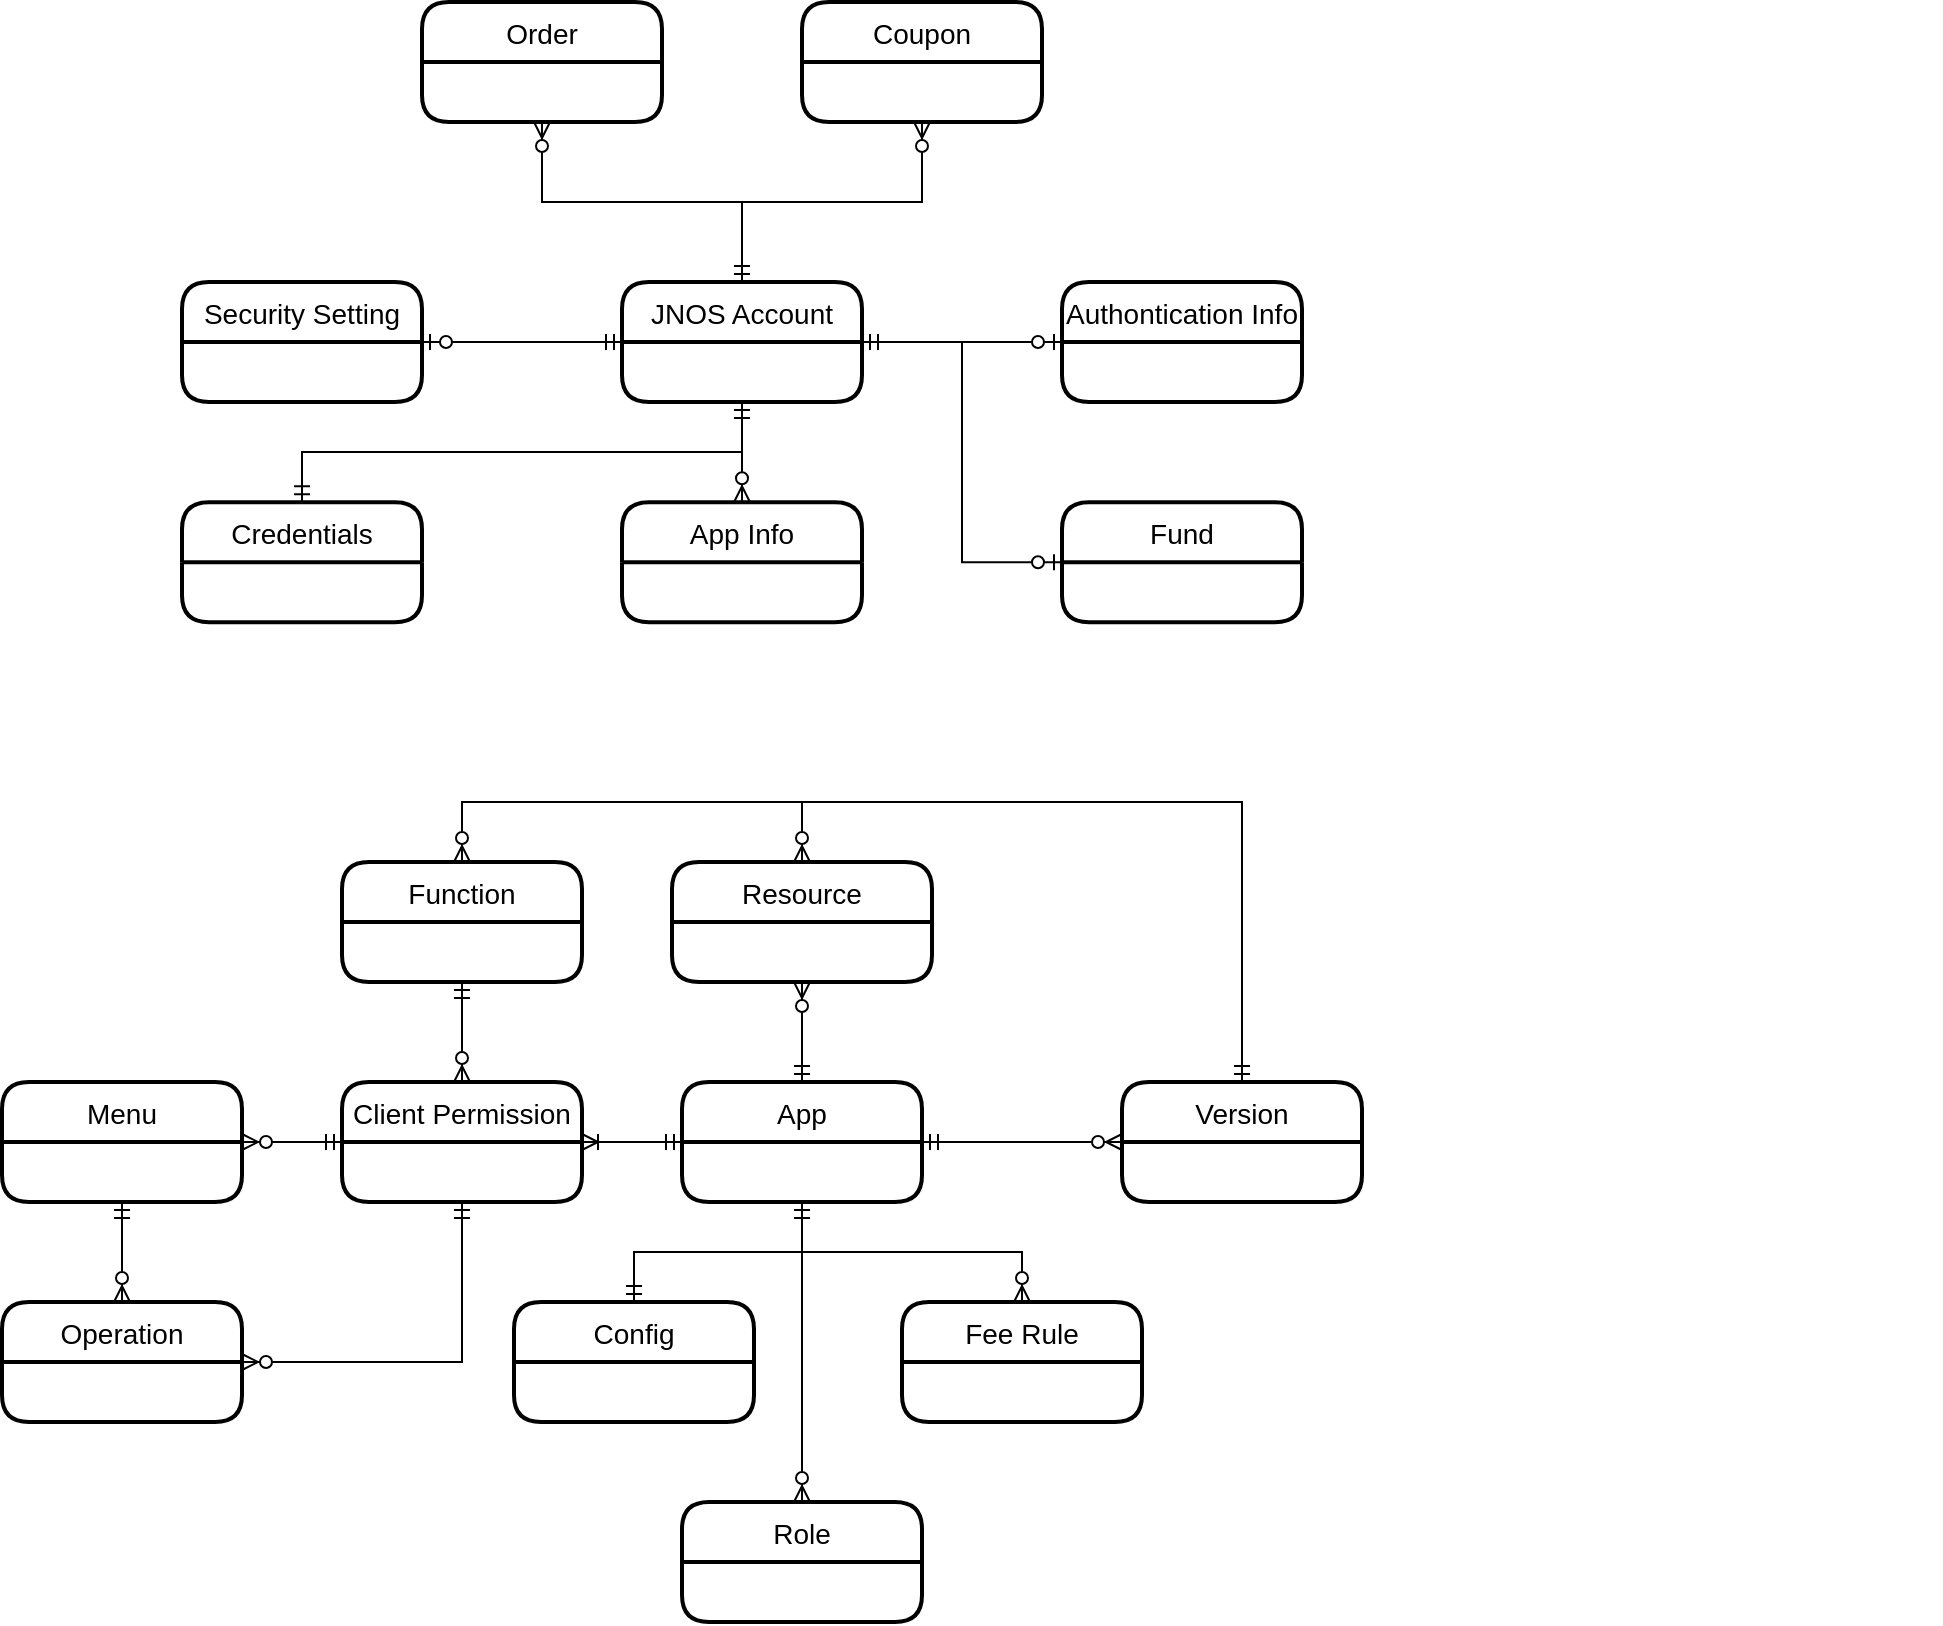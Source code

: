 <mxfile version="14.0.0" type="github" pages="2">
  <diagram id="IYIX17RpU93Togu5N2tr" name="第 1 页">
    <mxGraphModel dx="1426" dy="715" grid="1" gridSize="10" guides="1" tooltips="1" connect="1" arrows="0" fold="1" page="1" pageScale="1" pageWidth="827" pageHeight="1169" math="0" shadow="0">
      <root>
        <mxCell id="0" />
        <mxCell id="1" parent="0" />
        <mxCell id="A258h_NDpG_3otoxcBFi-5" value="JNOS Account" style="swimlane;childLayout=stackLayout;horizontal=1;startSize=30;horizontalStack=0;rounded=1;fontSize=14;fontStyle=0;strokeWidth=2;resizeParent=0;resizeLast=1;shadow=0;dashed=0;align=center;" vertex="1" parent="1">
          <mxGeometry x="370" y="370" width="120" height="60" as="geometry" />
        </mxCell>
        <mxCell id="A258h_NDpG_3otoxcBFi-7" value="App" style="swimlane;childLayout=stackLayout;horizontal=1;startSize=30;horizontalStack=0;rounded=1;fontSize=14;fontStyle=0;strokeWidth=2;resizeParent=0;resizeLast=1;shadow=0;dashed=0;align=center;" vertex="1" parent="1">
          <mxGeometry x="400" y="770" width="120" height="60" as="geometry" />
        </mxCell>
        <mxCell id="A258h_NDpG_3otoxcBFi-8" value="Fund" style="swimlane;childLayout=stackLayout;horizontal=1;startSize=30;horizontalStack=0;rounded=1;fontSize=14;fontStyle=0;strokeWidth=2;resizeParent=0;resizeLast=1;shadow=0;dashed=0;align=center;" vertex="1" parent="1">
          <mxGeometry x="590" y="480.11" width="120" height="60" as="geometry">
            <mxRectangle x="210" y="390" width="130" height="30" as="alternateBounds" />
          </mxGeometry>
        </mxCell>
        <mxCell id="A258h_NDpG_3otoxcBFi-15" value="Order" style="swimlane;childLayout=stackLayout;horizontal=1;startSize=30;horizontalStack=0;rounded=1;fontSize=14;fontStyle=0;strokeWidth=2;resizeParent=0;resizeLast=1;shadow=0;dashed=0;align=center;" vertex="1" parent="1">
          <mxGeometry x="270" y="230" width="120" height="60" as="geometry">
            <mxRectangle x="210" y="390" width="130" height="30" as="alternateBounds" />
          </mxGeometry>
        </mxCell>
        <mxCell id="A258h_NDpG_3otoxcBFi-18" value="Coupon" style="swimlane;childLayout=stackLayout;horizontal=1;startSize=30;horizontalStack=0;rounded=1;fontSize=14;fontStyle=0;strokeWidth=2;resizeParent=0;resizeLast=1;shadow=0;dashed=0;align=center;" vertex="1" parent="1">
          <mxGeometry x="460" y="230" width="120" height="60" as="geometry">
            <mxRectangle x="210" y="390" width="130" height="30" as="alternateBounds" />
          </mxGeometry>
        </mxCell>
        <mxCell id="A258h_NDpG_3otoxcBFi-23" value="Security Setting" style="swimlane;childLayout=stackLayout;horizontal=1;startSize=30;horizontalStack=0;rounded=1;fontSize=14;fontStyle=0;strokeWidth=2;resizeParent=0;resizeLast=1;shadow=0;dashed=0;align=center;" vertex="1" parent="1">
          <mxGeometry x="150" y="370" width="120" height="60" as="geometry">
            <mxRectangle x="210" y="390" width="130" height="30" as="alternateBounds" />
          </mxGeometry>
        </mxCell>
        <mxCell id="A258h_NDpG_3otoxcBFi-28" value="Authontication Info" style="swimlane;childLayout=stackLayout;horizontal=1;startSize=30;horizontalStack=0;rounded=1;fontSize=14;fontStyle=0;strokeWidth=2;resizeParent=0;resizeLast=1;shadow=0;dashed=0;align=center;" vertex="1" parent="1">
          <mxGeometry x="590" y="370" width="120" height="60" as="geometry">
            <mxRectangle x="210" y="390" width="130" height="30" as="alternateBounds" />
          </mxGeometry>
        </mxCell>
        <mxCell id="A258h_NDpG_3otoxcBFi-31" value="Client Permission" style="swimlane;childLayout=stackLayout;horizontal=1;startSize=30;horizontalStack=0;rounded=1;fontSize=14;fontStyle=0;strokeWidth=2;resizeParent=0;resizeLast=1;shadow=0;dashed=0;align=center;" vertex="1" parent="1">
          <mxGeometry x="230" y="770" width="120" height="60" as="geometry" />
        </mxCell>
        <mxCell id="A258h_NDpG_3otoxcBFi-34" value="Credentials" style="swimlane;childLayout=stackLayout;horizontal=1;startSize=30;horizontalStack=0;rounded=1;fontSize=14;fontStyle=0;strokeWidth=2;resizeParent=0;resizeLast=1;shadow=0;dashed=0;align=center;" vertex="1" parent="1">
          <mxGeometry x="150" y="480.11" width="120" height="60" as="geometry" />
        </mxCell>
        <mxCell id="A258h_NDpG_3otoxcBFi-37" value="Config" style="swimlane;childLayout=stackLayout;horizontal=1;startSize=30;horizontalStack=0;rounded=1;fontSize=14;fontStyle=0;strokeWidth=2;resizeParent=0;resizeLast=1;shadow=0;dashed=0;align=center;" vertex="1" parent="1">
          <mxGeometry x="316" y="880" width="120" height="60" as="geometry" />
        </mxCell>
        <mxCell id="A258h_NDpG_3otoxcBFi-44" value="Resource" style="swimlane;childLayout=stackLayout;horizontal=1;startSize=30;horizontalStack=0;rounded=1;fontSize=14;fontStyle=0;strokeWidth=2;resizeParent=0;resizeLast=1;shadow=0;dashed=0;align=center;" vertex="1" parent="1">
          <mxGeometry x="395" y="660" width="130" height="60" as="geometry" />
        </mxCell>
        <mxCell id="A258h_NDpG_3otoxcBFi-50" value="Menu" style="swimlane;childLayout=stackLayout;horizontal=1;startSize=30;horizontalStack=0;rounded=1;fontSize=14;fontStyle=0;strokeWidth=2;resizeParent=0;resizeLast=1;shadow=0;dashed=0;align=center;" vertex="1" parent="1">
          <mxGeometry x="60" y="770" width="120" height="60" as="geometry" />
        </mxCell>
        <mxCell id="A258h_NDpG_3otoxcBFi-55" value="Operation" style="swimlane;childLayout=stackLayout;horizontal=1;startSize=30;horizontalStack=0;rounded=1;fontSize=14;fontStyle=0;strokeWidth=2;resizeParent=0;resizeLast=1;shadow=0;dashed=0;align=center;" vertex="1" parent="1">
          <mxGeometry x="60" y="880" width="120" height="60" as="geometry" />
        </mxCell>
        <mxCell id="A258h_NDpG_3otoxcBFi-61" value="App Info" style="swimlane;childLayout=stackLayout;horizontal=1;startSize=30;horizontalStack=0;rounded=1;fontSize=14;fontStyle=0;strokeWidth=2;resizeParent=0;resizeLast=1;shadow=0;dashed=0;align=center;" vertex="1" parent="1">
          <mxGeometry x="370" y="480.11" width="120" height="60" as="geometry">
            <mxRectangle x="210" y="390" width="130" height="30" as="alternateBounds" />
          </mxGeometry>
        </mxCell>
        <mxCell id="A258h_NDpG_3otoxcBFi-66" value="Version" style="swimlane;childLayout=stackLayout;horizontal=1;startSize=30;horizontalStack=0;rounded=1;fontSize=14;fontStyle=0;strokeWidth=2;resizeParent=0;resizeLast=1;shadow=0;dashed=0;align=center;" vertex="1" parent="1">
          <mxGeometry x="620" y="770" width="120" height="60" as="geometry" />
        </mxCell>
        <mxCell id="A258h_NDpG_3otoxcBFi-71" value="Fee Rule" style="swimlane;childLayout=stackLayout;horizontal=1;startSize=30;horizontalStack=0;rounded=1;fontSize=14;fontStyle=0;strokeWidth=2;resizeParent=0;resizeLast=1;shadow=0;dashed=0;align=center;" vertex="1" parent="1">
          <mxGeometry x="510" y="880" width="120" height="60" as="geometry" />
        </mxCell>
        <mxCell id="A258h_NDpG_3otoxcBFi-74" value="Function" style="swimlane;childLayout=stackLayout;horizontal=1;startSize=30;horizontalStack=0;rounded=1;fontSize=14;fontStyle=0;strokeWidth=2;resizeParent=0;resizeLast=1;shadow=0;dashed=0;align=center;" vertex="1" parent="1">
          <mxGeometry x="230" y="660" width="120" height="60" as="geometry" />
        </mxCell>
        <mxCell id="Qw2MKtvuWThIbptTe2I7-36" value="" style="edgeStyle=orthogonalEdgeStyle;fontSize=12;html=1;endArrow=ERzeroToMany;startArrow=ERmandOne;exitX=0.5;exitY=0;exitDx=0;exitDy=0;entryX=0.5;entryY=1;entryDx=0;entryDy=0;rounded=0;" edge="1" parent="1" source="A258h_NDpG_3otoxcBFi-5" target="A258h_NDpG_3otoxcBFi-18">
          <mxGeometry width="100" height="100" relative="1" as="geometry">
            <mxPoint x="590" y="380" as="sourcePoint" />
            <mxPoint x="690" y="280" as="targetPoint" />
          </mxGeometry>
        </mxCell>
        <mxCell id="Qw2MKtvuWThIbptTe2I7-37" value="" style="edgeStyle=orthogonalEdgeStyle;fontSize=12;html=1;endArrow=ERzeroToMany;startArrow=ERmandOne;exitX=0.5;exitY=0;exitDx=0;exitDy=0;entryX=0.5;entryY=1;entryDx=0;entryDy=0;rounded=0;" edge="1" parent="1" source="A258h_NDpG_3otoxcBFi-5" target="A258h_NDpG_3otoxcBFi-15">
          <mxGeometry width="100" height="100" relative="1" as="geometry">
            <mxPoint x="324" y="320" as="sourcePoint" />
            <mxPoint x="414" y="240" as="targetPoint" />
          </mxGeometry>
        </mxCell>
        <mxCell id="Qw2MKtvuWThIbptTe2I7-42" value="" style="fontSize=12;html=1;endArrow=ERzeroToMany;startArrow=ERmandOne;exitX=1;exitY=0.5;exitDx=0;exitDy=0;entryX=0;entryY=0.5;entryDx=0;entryDy=0;" edge="1" parent="1" source="A258h_NDpG_3otoxcBFi-7" target="A258h_NDpG_3otoxcBFi-66">
          <mxGeometry width="100" height="100" relative="1" as="geometry">
            <mxPoint x="756" y="595" as="sourcePoint" />
            <mxPoint x="856" y="495" as="targetPoint" />
          </mxGeometry>
        </mxCell>
        <mxCell id="Qw2MKtvuWThIbptTe2I7-43" value="" style="fontSize=12;html=1;endArrow=ERzeroToMany;startArrow=ERmandOne;exitX=0.5;exitY=1;exitDx=0;exitDy=0;entryX=0.5;entryY=0;entryDx=0;entryDy=0;" edge="1" parent="1" source="A258h_NDpG_3otoxcBFi-5" target="A258h_NDpG_3otoxcBFi-61">
          <mxGeometry width="100" height="100" relative="1" as="geometry">
            <mxPoint x="634" y="640.11" as="sourcePoint" />
            <mxPoint x="734" y="540.11" as="targetPoint" />
          </mxGeometry>
        </mxCell>
        <mxCell id="Qw2MKtvuWThIbptTe2I7-45" value="" style="edgeStyle=orthogonalEdgeStyle;fontSize=12;html=1;endArrow=ERmandOne;startArrow=ERmandOne;rounded=0;entryX=0.5;entryY=1;entryDx=0;entryDy=0;exitX=0.5;exitY=0;exitDx=0;exitDy=0;" edge="1" parent="1" source="A258h_NDpG_3otoxcBFi-34" target="A258h_NDpG_3otoxcBFi-5">
          <mxGeometry width="100" height="100" relative="1" as="geometry">
            <mxPoint x="244" y="550" as="sourcePoint" />
            <mxPoint x="344" y="450" as="targetPoint" />
          </mxGeometry>
        </mxCell>
        <mxCell id="Qw2MKtvuWThIbptTe2I7-50" value="" style="fontSize=12;html=1;endArrow=ERzeroToMany;startArrow=ERmandOne;exitX=0.5;exitY=0;exitDx=0;exitDy=0;entryX=0.5;entryY=1;entryDx=0;entryDy=0;" edge="1" parent="1" source="A258h_NDpG_3otoxcBFi-7" target="A258h_NDpG_3otoxcBFi-44">
          <mxGeometry width="100" height="100" relative="1" as="geometry">
            <mxPoint x="846" y="240" as="sourcePoint" />
            <mxPoint x="946" y="140" as="targetPoint" />
          </mxGeometry>
        </mxCell>
        <mxCell id="Qw2MKtvuWThIbptTe2I7-53" value="" style="edgeStyle=orthogonalEdgeStyle;fontSize=12;html=1;endArrow=ERoneToMany;startArrow=ERmandOne;strokeColor=none;rounded=0;" edge="1" parent="1">
          <mxGeometry width="100" height="100" relative="1" as="geometry">
            <mxPoint x="920" y="450" as="sourcePoint" />
            <mxPoint x="1020" y="350" as="targetPoint" />
          </mxGeometry>
        </mxCell>
        <mxCell id="Qw2MKtvuWThIbptTe2I7-56" value="" style="edgeStyle=orthogonalEdgeStyle;fontSize=12;html=1;endArrow=ERoneToMany;startArrow=ERmandOne;rounded=0;exitX=0;exitY=0.5;exitDx=0;exitDy=0;entryX=1;entryY=0.5;entryDx=0;entryDy=0;" edge="1" parent="1" source="A258h_NDpG_3otoxcBFi-7" target="A258h_NDpG_3otoxcBFi-31">
          <mxGeometry width="100" height="100" relative="1" as="geometry">
            <mxPoint x="856" y="400" as="sourcePoint" />
            <mxPoint x="956" y="300" as="targetPoint" />
          </mxGeometry>
        </mxCell>
        <mxCell id="Qw2MKtvuWThIbptTe2I7-57" value="" style="edgeStyle=orthogonalEdgeStyle;fontSize=12;html=1;endArrow=ERmandOne;startArrow=ERmandOne;rounded=0;exitX=0.5;exitY=1;exitDx=0;exitDy=0;entryX=0.5;entryY=0;entryDx=0;entryDy=0;" edge="1" parent="1" source="A258h_NDpG_3otoxcBFi-7" target="A258h_NDpG_3otoxcBFi-37">
          <mxGeometry width="100" height="100" relative="1" as="geometry">
            <mxPoint x="620" y="680" as="sourcePoint" />
            <mxPoint x="720" y="580" as="targetPoint" />
          </mxGeometry>
        </mxCell>
        <mxCell id="Qw2MKtvuWThIbptTe2I7-59" value="" style="edgeStyle=orthogonalEdgeStyle;fontSize=12;html=1;endArrow=ERzeroToMany;startArrow=ERmandOne;exitX=0.5;exitY=1;exitDx=0;exitDy=0;entryX=0.5;entryY=0;entryDx=0;entryDy=0;rounded=0;" edge="1" parent="1" source="A258h_NDpG_3otoxcBFi-74" target="A258h_NDpG_3otoxcBFi-31">
          <mxGeometry width="100" height="100" relative="1" as="geometry">
            <mxPoint x="620" y="610" as="sourcePoint" />
            <mxPoint x="710" y="530" as="targetPoint" />
          </mxGeometry>
        </mxCell>
        <mxCell id="Qw2MKtvuWThIbptTe2I7-60" value="" style="edgeStyle=orthogonalEdgeStyle;fontSize=12;html=1;endArrow=ERzeroToMany;startArrow=ERmandOne;entryX=0.5;entryY=0;entryDx=0;entryDy=0;rounded=0;exitX=0.5;exitY=1;exitDx=0;exitDy=0;" edge="1" parent="1" source="A258h_NDpG_3otoxcBFi-7" target="A258h_NDpG_3otoxcBFi-71">
          <mxGeometry width="100" height="100" relative="1" as="geometry">
            <mxPoint x="496" y="860" as="sourcePoint" />
            <mxPoint x="656" y="530" as="targetPoint" />
          </mxGeometry>
        </mxCell>
        <mxCell id="Qw2MKtvuWThIbptTe2I7-61" value="" style="edgeStyle=orthogonalEdgeStyle;fontSize=12;html=1;endArrow=ERzeroToMany;startArrow=ERmandOne;exitX=0;exitY=0.5;exitDx=0;exitDy=0;entryX=1;entryY=0.5;entryDx=0;entryDy=0;rounded=0;" edge="1" parent="1" source="A258h_NDpG_3otoxcBFi-31" target="A258h_NDpG_3otoxcBFi-50">
          <mxGeometry width="100" height="100" relative="1" as="geometry">
            <mxPoint x="186" y="950" as="sourcePoint" />
            <mxPoint x="276" y="870" as="targetPoint" />
          </mxGeometry>
        </mxCell>
        <mxCell id="Qw2MKtvuWThIbptTe2I7-62" value="" style="edgeStyle=orthogonalEdgeStyle;fontSize=12;html=1;endArrow=ERzeroToMany;startArrow=ERmandOne;exitX=0.5;exitY=1;exitDx=0;exitDy=0;entryX=1;entryY=0.5;entryDx=0;entryDy=0;rounded=0;" edge="1" parent="1" source="A258h_NDpG_3otoxcBFi-31" target="A258h_NDpG_3otoxcBFi-55">
          <mxGeometry width="100" height="100" relative="1" as="geometry">
            <mxPoint x="630" y="620" as="sourcePoint" />
            <mxPoint x="720" y="540" as="targetPoint" />
          </mxGeometry>
        </mxCell>
        <mxCell id="Qw2MKtvuWThIbptTe2I7-63" value="" style="edgeStyle=orthogonalEdgeStyle;fontSize=12;html=1;endArrow=ERzeroToMany;startArrow=ERmandOne;exitX=0.5;exitY=1;exitDx=0;exitDy=0;rounded=0;" edge="1" parent="1" source="A258h_NDpG_3otoxcBFi-50" target="A258h_NDpG_3otoxcBFi-55">
          <mxGeometry width="100" height="100" relative="1" as="geometry">
            <mxPoint x="630" y="620" as="sourcePoint" />
            <mxPoint x="720" y="540" as="targetPoint" />
          </mxGeometry>
        </mxCell>
        <mxCell id="Qw2MKtvuWThIbptTe2I7-64" value="" style="edgeStyle=orthogonalEdgeStyle;fontSize=12;html=1;endArrow=ERzeroToMany;startArrow=ERmandOne;exitX=0.5;exitY=0;exitDx=0;exitDy=0;entryX=0.5;entryY=0;entryDx=0;entryDy=0;rounded=0;" edge="1" parent="1" source="A258h_NDpG_3otoxcBFi-66" target="A258h_NDpG_3otoxcBFi-44">
          <mxGeometry width="100" height="100" relative="1" as="geometry">
            <mxPoint x="676" y="710" as="sourcePoint" />
            <mxPoint x="766" y="630" as="targetPoint" />
            <Array as="points">
              <mxPoint x="680" y="630" />
              <mxPoint x="460" y="630" />
            </Array>
          </mxGeometry>
        </mxCell>
        <mxCell id="Qw2MKtvuWThIbptTe2I7-65" value="" style="edgeStyle=orthogonalEdgeStyle;fontSize=12;html=1;endArrow=ERzeroToMany;startArrow=ERmandOne;exitX=0.5;exitY=0;exitDx=0;exitDy=0;entryX=0.5;entryY=0;entryDx=0;entryDy=0;rounded=0;" edge="1" parent="1" source="A258h_NDpG_3otoxcBFi-66" target="A258h_NDpG_3otoxcBFi-74">
          <mxGeometry width="100" height="100" relative="1" as="geometry">
            <mxPoint x="630" y="620" as="sourcePoint" />
            <mxPoint x="720" y="540" as="targetPoint" />
            <Array as="points">
              <mxPoint x="680" y="630" />
              <mxPoint x="290" y="630" />
            </Array>
          </mxGeometry>
        </mxCell>
        <mxCell id="Qw2MKtvuWThIbptTe2I7-69" value="" style="fontSize=12;html=1;endArrow=ERzeroToOne;startArrow=ERmandOne;rounded=0;strokeColor=none;" edge="1" parent="1">
          <mxGeometry width="100" height="100" relative="1" as="geometry">
            <mxPoint x="810" y="610" as="sourcePoint" />
            <mxPoint x="910" y="510" as="targetPoint" />
          </mxGeometry>
        </mxCell>
        <mxCell id="Qw2MKtvuWThIbptTe2I7-70" value="" style="edgeStyle=orthogonalEdgeStyle;fontSize=12;html=1;endArrow=ERzeroToOne;startArrow=ERmandOne;rounded=0;exitX=0;exitY=0.5;exitDx=0;exitDy=0;entryX=1;entryY=0.5;entryDx=0;entryDy=0;" edge="1" parent="1" source="A258h_NDpG_3otoxcBFi-5" target="A258h_NDpG_3otoxcBFi-23">
          <mxGeometry width="100" height="100" relative="1" as="geometry">
            <mxPoint x="1040" y="560" as="sourcePoint" />
            <mxPoint x="1140" y="460" as="targetPoint" />
          </mxGeometry>
        </mxCell>
        <mxCell id="Qw2MKtvuWThIbptTe2I7-71" value="" style="edgeStyle=orthogonalEdgeStyle;fontSize=12;html=1;endArrow=ERzeroToOne;startArrow=ERmandOne;rounded=0;exitX=1;exitY=0.5;exitDx=0;exitDy=0;" edge="1" parent="1" source="A258h_NDpG_3otoxcBFi-5">
          <mxGeometry width="100" height="100" relative="1" as="geometry">
            <mxPoint x="1000" y="530" as="sourcePoint" />
            <mxPoint x="590" y="400" as="targetPoint" />
          </mxGeometry>
        </mxCell>
        <mxCell id="Qw2MKtvuWThIbptTe2I7-78" value="Role" style="swimlane;childLayout=stackLayout;horizontal=1;startSize=30;horizontalStack=0;rounded=1;fontSize=14;fontStyle=0;strokeWidth=2;resizeParent=0;resizeLast=1;shadow=0;dashed=0;align=center;" vertex="1" parent="1">
          <mxGeometry x="400" y="980" width="120" height="60" as="geometry" />
        </mxCell>
        <mxCell id="Qw2MKtvuWThIbptTe2I7-79" value="" style="fontSize=12;html=1;endArrow=ERzeroToMany;startArrow=ERmandOne;exitX=0.5;exitY=1;exitDx=0;exitDy=0;" edge="1" parent="1" source="A258h_NDpG_3otoxcBFi-7" target="Qw2MKtvuWThIbptTe2I7-78">
          <mxGeometry width="100" height="100" relative="1" as="geometry">
            <mxPoint x="666" y="980" as="sourcePoint" />
            <mxPoint x="766" y="980" as="targetPoint" />
          </mxGeometry>
        </mxCell>
        <mxCell id="Qw2MKtvuWThIbptTe2I7-80" value="" style="edgeStyle=orthogonalEdgeStyle;fontSize=12;html=1;endArrow=ERzeroToOne;startArrow=ERmandOne;rounded=0;exitX=1;exitY=0.5;exitDx=0;exitDy=0;entryX=0;entryY=0.5;entryDx=0;entryDy=0;" edge="1" parent="1" source="A258h_NDpG_3otoxcBFi-5" target="A258h_NDpG_3otoxcBFi-8">
          <mxGeometry width="100" height="100" relative="1" as="geometry">
            <mxPoint x="500" y="410" as="sourcePoint" />
            <mxPoint x="600" y="410" as="targetPoint" />
          </mxGeometry>
        </mxCell>
      </root>
    </mxGraphModel>
  </diagram>
  <diagram id="cXg32cSVJEyeUhCVyxiW" name="第 2 页">
    <mxGraphModel dx="1426" dy="771" grid="1" gridSize="10" guides="1" tooltips="1" connect="1" arrows="1" fold="1" page="1" pageScale="1" pageWidth="827" pageHeight="1169" math="0" shadow="0">
      <root>
        <mxCell id="U0HshNzUBzlzaWFqLwYB-0" />
        <mxCell id="U0HshNzUBzlzaWFqLwYB-1" parent="U0HshNzUBzlzaWFqLwYB-0" />
      </root>
    </mxGraphModel>
  </diagram>
</mxfile>
